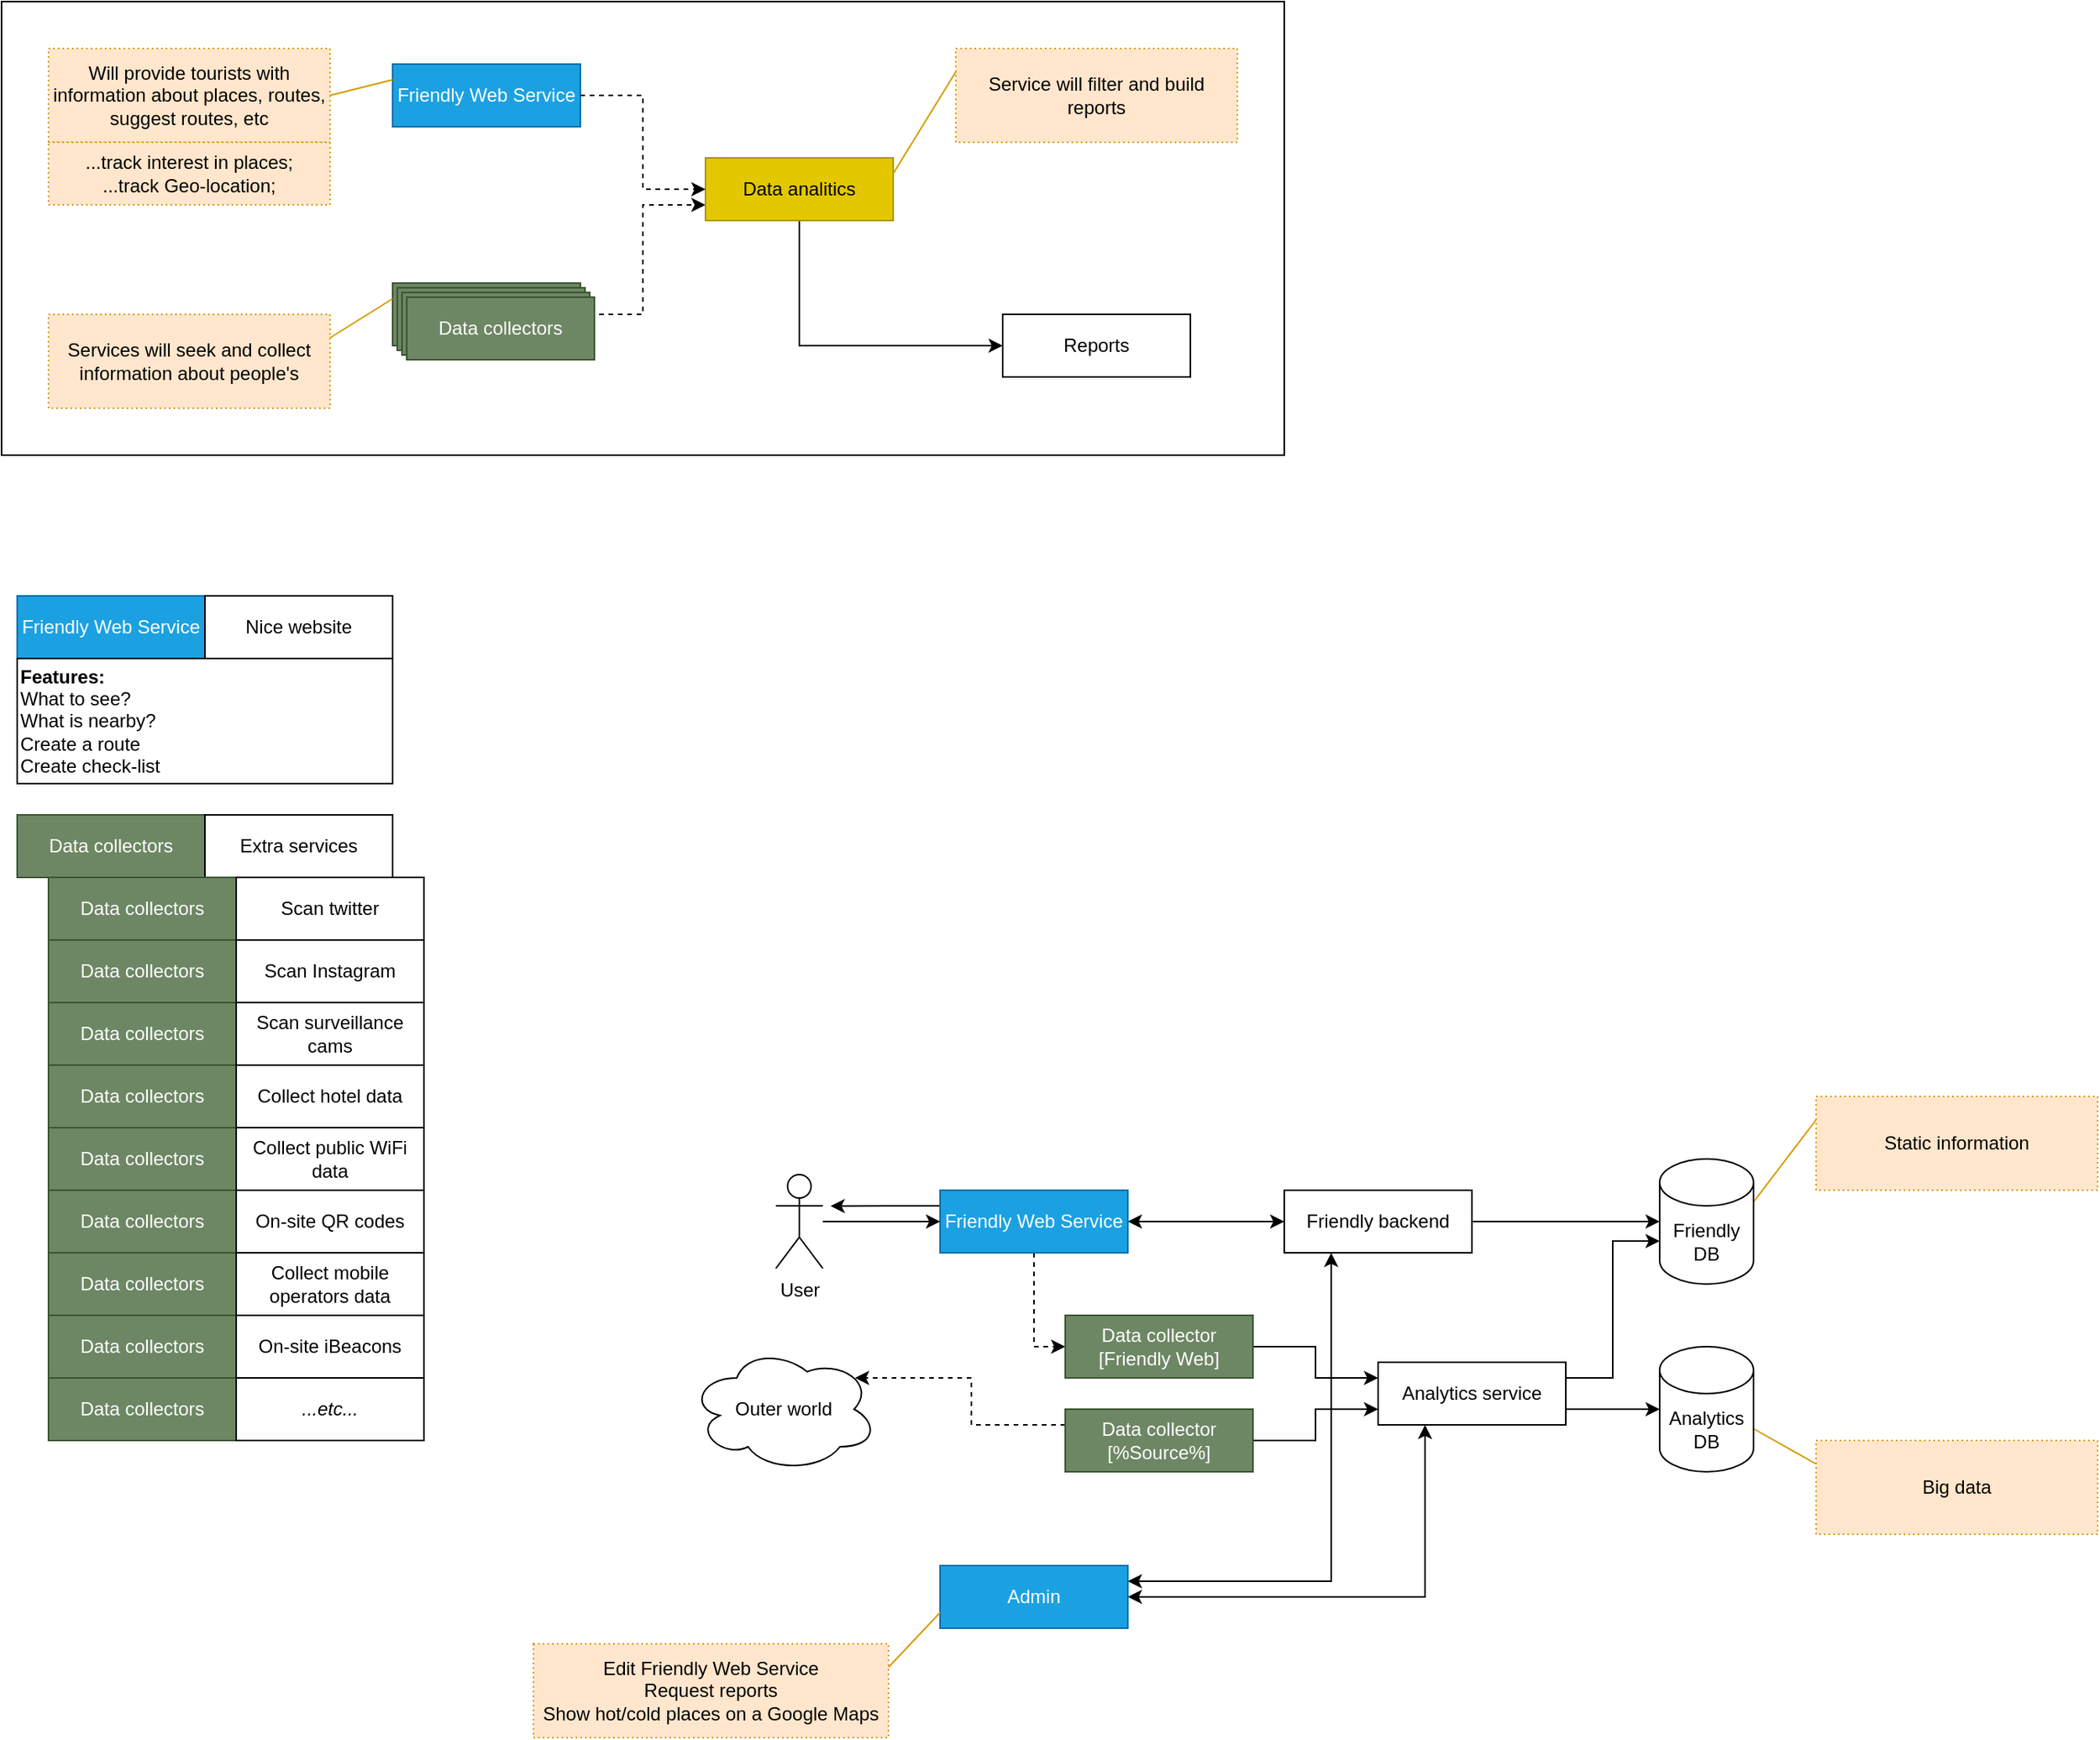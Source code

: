 <mxfile version="21.2.1" type="device">
  <diagram name="Page-1" id="byq_reNjxhK5hD44MmeP">
    <mxGraphModel dx="1877" dy="1699" grid="1" gridSize="10" guides="1" tooltips="1" connect="1" arrows="1" fold="1" page="1" pageScale="1" pageWidth="827" pageHeight="1169" math="0" shadow="0">
      <root>
        <mxCell id="0" />
        <mxCell id="1" parent="0" />
        <mxCell id="Gf0gcHJ9fhxju2sZu1Ag-28" value="" style="rounded=0;whiteSpace=wrap;html=1;fillColor=none;container=0;" parent="1" vertex="1">
          <mxGeometry x="-800" y="-1160" width="820" height="290" as="geometry" />
        </mxCell>
        <mxCell id="Gf0gcHJ9fhxju2sZu1Ag-3" value="Data collectors" style="rounded=0;whiteSpace=wrap;html=1;fillColor=#6d8764;strokeColor=#3A5431;fontColor=#ffffff;container=0;" parent="1" vertex="1">
          <mxGeometry x="-550" y="-980" width="120" height="40" as="geometry" />
        </mxCell>
        <mxCell id="Gf0gcHJ9fhxju2sZu1Ag-1" value="Friendly Web Service " style="rounded=0;whiteSpace=wrap;html=1;fillColor=#1ba1e2;strokeColor=#006EAF;fontColor=#ffffff;container=0;" parent="1" vertex="1">
          <mxGeometry x="-550" y="-1120" width="120" height="40" as="geometry" />
        </mxCell>
        <mxCell id="Gf0gcHJ9fhxju2sZu1Ag-4" value="Data collectors" style="rounded=0;whiteSpace=wrap;html=1;fillColor=#6d8764;strokeColor=#3A5431;fontColor=#ffffff;container=0;" parent="1" vertex="1">
          <mxGeometry x="-547" y="-977" width="120" height="40" as="geometry" />
        </mxCell>
        <mxCell id="Gf0gcHJ9fhxju2sZu1Ag-5" value="Data collectors" style="rounded=0;whiteSpace=wrap;html=1;fillColor=#6d8764;strokeColor=#3A5431;fontColor=#ffffff;container=0;" parent="1" vertex="1">
          <mxGeometry x="-544" y="-974" width="120" height="40" as="geometry" />
        </mxCell>
        <mxCell id="Gf0gcHJ9fhxju2sZu1Ag-10" style="edgeStyle=orthogonalEdgeStyle;rounded=0;orthogonalLoop=1;jettySize=auto;html=1;entryX=0;entryY=0.75;entryDx=0;entryDy=0;dashed=1;" parent="1" source="Gf0gcHJ9fhxju2sZu1Ag-3" target="Gf0gcHJ9fhxju2sZu1Ag-7" edge="1">
          <mxGeometry relative="1" as="geometry" />
        </mxCell>
        <mxCell id="Gf0gcHJ9fhxju2sZu1Ag-6" value="Data collectors" style="rounded=0;whiteSpace=wrap;html=1;fillColor=#6d8764;strokeColor=#3A5431;fontColor=#ffffff;container=0;" parent="1" vertex="1">
          <mxGeometry x="-541" y="-971" width="120" height="40" as="geometry" />
        </mxCell>
        <mxCell id="Gf0gcHJ9fhxju2sZu1Ag-93" style="edgeStyle=orthogonalEdgeStyle;rounded=0;orthogonalLoop=1;jettySize=auto;html=1;exitX=0.5;exitY=1;exitDx=0;exitDy=0;entryX=0;entryY=0.5;entryDx=0;entryDy=0;" parent="1" source="Gf0gcHJ9fhxju2sZu1Ag-7" target="Gf0gcHJ9fhxju2sZu1Ag-92" edge="1">
          <mxGeometry relative="1" as="geometry" />
        </mxCell>
        <mxCell id="Gf0gcHJ9fhxju2sZu1Ag-7" value="Data analitics" style="rounded=0;whiteSpace=wrap;html=1;fillColor=#e3c800;strokeColor=#B09500;fontColor=#000000;container=0;" parent="1" vertex="1">
          <mxGeometry x="-350" y="-1060" width="120" height="40" as="geometry" />
        </mxCell>
        <mxCell id="Gf0gcHJ9fhxju2sZu1Ag-8" style="edgeStyle=orthogonalEdgeStyle;rounded=0;orthogonalLoop=1;jettySize=auto;html=1;exitX=1;exitY=0.5;exitDx=0;exitDy=0;entryX=0;entryY=0.5;entryDx=0;entryDy=0;dashed=1;" parent="1" source="Gf0gcHJ9fhxju2sZu1Ag-1" target="Gf0gcHJ9fhxju2sZu1Ag-7" edge="1">
          <mxGeometry relative="1" as="geometry" />
        </mxCell>
        <mxCell id="Gf0gcHJ9fhxju2sZu1Ag-22" style="rounded=0;orthogonalLoop=1;jettySize=auto;html=1;exitX=1;exitY=0.5;exitDx=0;exitDy=0;entryX=0;entryY=0.25;entryDx=0;entryDy=0;strokeColor=#D79B00;endArrow=none;endFill=0;" parent="1" source="Gf0gcHJ9fhxju2sZu1Ag-20" target="Gf0gcHJ9fhxju2sZu1Ag-1" edge="1">
          <mxGeometry relative="1" as="geometry" />
        </mxCell>
        <mxCell id="Gf0gcHJ9fhxju2sZu1Ag-20" value="Will provide tourists with information about places, routes, suggest routes, etc" style="rounded=0;whiteSpace=wrap;html=1;dashed=1;dashPattern=1 2;fillColor=#ffe6cc;strokeColor=#d79b00;container=0;" parent="1" vertex="1">
          <mxGeometry x="-770" y="-1130" width="180" height="60" as="geometry" />
        </mxCell>
        <mxCell id="Gf0gcHJ9fhxju2sZu1Ag-21" value="&lt;div&gt;...track interest in places;&lt;/div&gt;&lt;div&gt;...track Geo-location;&lt;br&gt; &lt;/div&gt;" style="rounded=0;whiteSpace=wrap;html=1;dashed=1;dashPattern=1 2;fillColor=#ffe6cc;strokeColor=#d79b00;container=0;" parent="1" vertex="1">
          <mxGeometry x="-770" y="-1070" width="180" height="40" as="geometry" />
        </mxCell>
        <mxCell id="Gf0gcHJ9fhxju2sZu1Ag-24" style="rounded=0;orthogonalLoop=1;jettySize=auto;html=1;exitX=1;exitY=0.25;exitDx=0;exitDy=0;entryX=0;entryY=0.25;entryDx=0;entryDy=0;endArrow=none;endFill=0;strokeColor=#D79B00;" parent="1" source="Gf0gcHJ9fhxju2sZu1Ag-23" target="Gf0gcHJ9fhxju2sZu1Ag-3" edge="1">
          <mxGeometry relative="1" as="geometry" />
        </mxCell>
        <mxCell id="Gf0gcHJ9fhxju2sZu1Ag-23" value="Services will seek and collect information about people&#39;s" style="rounded=0;whiteSpace=wrap;html=1;dashed=1;dashPattern=1 2;fillColor=#ffe6cc;strokeColor=#d79b00;container=0;" parent="1" vertex="1">
          <mxGeometry x="-770" y="-960" width="180" height="60" as="geometry" />
        </mxCell>
        <mxCell id="Gf0gcHJ9fhxju2sZu1Ag-25" value="Service will filter and build reports" style="rounded=0;whiteSpace=wrap;html=1;dashed=1;dashPattern=1 2;fillColor=#ffe6cc;strokeColor=#d79b00;container=0;" parent="1" vertex="1">
          <mxGeometry x="-190" y="-1130" width="180" height="60" as="geometry" />
        </mxCell>
        <mxCell id="Gf0gcHJ9fhxju2sZu1Ag-27" style="rounded=0;orthogonalLoop=1;jettySize=auto;html=1;exitX=1;exitY=0.25;exitDx=0;exitDy=0;entryX=0;entryY=0.25;entryDx=0;entryDy=0;endArrow=none;endFill=0;strokeColor=#D79B00;" parent="1" source="Gf0gcHJ9fhxju2sZu1Ag-7" target="Gf0gcHJ9fhxju2sZu1Ag-25" edge="1">
          <mxGeometry relative="1" as="geometry" />
        </mxCell>
        <mxCell id="Gf0gcHJ9fhxju2sZu1Ag-30" value="Friendly Web Service " style="rounded=0;whiteSpace=wrap;html=1;fillColor=#1ba1e2;strokeColor=#006EAF;fontColor=#ffffff;container=0;" parent="1" vertex="1">
          <mxGeometry x="-790" y="-780" width="120" height="40" as="geometry" />
        </mxCell>
        <mxCell id="Gf0gcHJ9fhxju2sZu1Ag-31" value="Nice website" style="rounded=0;whiteSpace=wrap;html=1;" parent="1" vertex="1">
          <mxGeometry x="-670" y="-780" width="120" height="40" as="geometry" />
        </mxCell>
        <mxCell id="Gf0gcHJ9fhxju2sZu1Ag-32" value="&lt;div align=&quot;left&quot;&gt;&lt;b&gt;Features:&lt;/b&gt;&lt;/div&gt;&lt;div align=&quot;left&quot;&gt;What to see?&lt;/div&gt;&lt;div align=&quot;left&quot;&gt;What is nearby?&lt;/div&gt;&lt;div align=&quot;left&quot;&gt;Create a route&lt;br&gt;&lt;/div&gt;&lt;div align=&quot;left&quot;&gt;Create check-list &lt;br&gt;&lt;/div&gt;" style="rounded=0;whiteSpace=wrap;html=1;align=left;" parent="1" vertex="1">
          <mxGeometry x="-790" y="-740" width="240" height="80" as="geometry" />
        </mxCell>
        <mxCell id="Gf0gcHJ9fhxju2sZu1Ag-33" value="Data collectors" style="rounded=0;whiteSpace=wrap;html=1;fillColor=#6d8764;strokeColor=#3A5431;fontColor=#ffffff;container=0;" parent="1" vertex="1">
          <mxGeometry x="-790" y="-640" width="120" height="40" as="geometry" />
        </mxCell>
        <mxCell id="Gf0gcHJ9fhxju2sZu1Ag-34" value="Extra services" style="rounded=0;whiteSpace=wrap;html=1;" parent="1" vertex="1">
          <mxGeometry x="-670" y="-640" width="120" height="40" as="geometry" />
        </mxCell>
        <mxCell id="Gf0gcHJ9fhxju2sZu1Ag-36" value="Data collectors" style="rounded=0;whiteSpace=wrap;html=1;fillColor=#6d8764;strokeColor=#3A5431;fontColor=#ffffff;container=0;" parent="1" vertex="1">
          <mxGeometry x="-770" y="-600" width="120" height="40" as="geometry" />
        </mxCell>
        <mxCell id="Gf0gcHJ9fhxju2sZu1Ag-37" value="Scan twitter" style="rounded=0;whiteSpace=wrap;html=1;" parent="1" vertex="1">
          <mxGeometry x="-650" y="-600" width="120" height="40" as="geometry" />
        </mxCell>
        <mxCell id="Gf0gcHJ9fhxju2sZu1Ag-41" value="Data collectors" style="rounded=0;whiteSpace=wrap;html=1;fillColor=#6d8764;strokeColor=#3A5431;fontColor=#ffffff;container=0;" parent="1" vertex="1">
          <mxGeometry x="-770" y="-560" width="120" height="40" as="geometry" />
        </mxCell>
        <mxCell id="Gf0gcHJ9fhxju2sZu1Ag-42" value="Scan Instagram" style="rounded=0;whiteSpace=wrap;html=1;" parent="1" vertex="1">
          <mxGeometry x="-650" y="-560" width="120" height="40" as="geometry" />
        </mxCell>
        <mxCell id="Gf0gcHJ9fhxju2sZu1Ag-43" value="Data collectors" style="rounded=0;whiteSpace=wrap;html=1;fillColor=#6d8764;strokeColor=#3A5431;fontColor=#ffffff;container=0;" parent="1" vertex="1">
          <mxGeometry x="-770" y="-520" width="120" height="40" as="geometry" />
        </mxCell>
        <mxCell id="Gf0gcHJ9fhxju2sZu1Ag-44" value="Scan surveillance cams" style="rounded=0;whiteSpace=wrap;html=1;" parent="1" vertex="1">
          <mxGeometry x="-650" y="-520" width="120" height="40" as="geometry" />
        </mxCell>
        <mxCell id="Gf0gcHJ9fhxju2sZu1Ag-45" value="Data collectors" style="rounded=0;whiteSpace=wrap;html=1;fillColor=#6d8764;strokeColor=#3A5431;fontColor=#ffffff;container=0;" parent="1" vertex="1">
          <mxGeometry x="-770" y="-480" width="120" height="40" as="geometry" />
        </mxCell>
        <mxCell id="Gf0gcHJ9fhxju2sZu1Ag-46" value="Collect hotel data" style="rounded=0;whiteSpace=wrap;html=1;" parent="1" vertex="1">
          <mxGeometry x="-650" y="-480" width="120" height="40" as="geometry" />
        </mxCell>
        <mxCell id="Gf0gcHJ9fhxju2sZu1Ag-47" value="Data collectors" style="rounded=0;whiteSpace=wrap;html=1;fillColor=#6d8764;strokeColor=#3A5431;fontColor=#ffffff;container=0;" parent="1" vertex="1">
          <mxGeometry x="-770" y="-440" width="120" height="40" as="geometry" />
        </mxCell>
        <mxCell id="Gf0gcHJ9fhxju2sZu1Ag-48" value="Collect public WiFi data" style="rounded=0;whiteSpace=wrap;html=1;" parent="1" vertex="1">
          <mxGeometry x="-650" y="-440" width="120" height="40" as="geometry" />
        </mxCell>
        <mxCell id="Gf0gcHJ9fhxju2sZu1Ag-54" value="Data collectors" style="rounded=0;whiteSpace=wrap;html=1;fillColor=#6d8764;strokeColor=#3A5431;fontColor=#ffffff;container=0;" parent="1" vertex="1">
          <mxGeometry x="-770" y="-280" width="120" height="40" as="geometry" />
        </mxCell>
        <mxCell id="Gf0gcHJ9fhxju2sZu1Ag-55" value="&lt;i&gt;...etc...&lt;/i&gt;" style="rounded=0;whiteSpace=wrap;html=1;" parent="1" vertex="1">
          <mxGeometry x="-650" y="-280" width="120" height="40" as="geometry" />
        </mxCell>
        <mxCell id="Gf0gcHJ9fhxju2sZu1Ag-58" style="edgeStyle=orthogonalEdgeStyle;rounded=0;orthogonalLoop=1;jettySize=auto;html=1;exitX=0.5;exitY=1;exitDx=0;exitDy=0;entryX=0;entryY=0.5;entryDx=0;entryDy=0;dashed=1;" parent="1" source="Gf0gcHJ9fhxju2sZu1Ag-56" target="Gf0gcHJ9fhxju2sZu1Ag-57" edge="1">
          <mxGeometry relative="1" as="geometry" />
        </mxCell>
        <mxCell id="Gf0gcHJ9fhxju2sZu1Ag-74" style="edgeStyle=orthogonalEdgeStyle;rounded=0;orthogonalLoop=1;jettySize=auto;html=1;exitX=0;exitY=0.25;exitDx=0;exitDy=0;" parent="1" source="Gf0gcHJ9fhxju2sZu1Ag-56" edge="1">
          <mxGeometry relative="1" as="geometry">
            <mxPoint x="-270" y="-389.889" as="targetPoint" />
          </mxGeometry>
        </mxCell>
        <mxCell id="Gf0gcHJ9fhxju2sZu1Ag-79" style="edgeStyle=orthogonalEdgeStyle;rounded=0;orthogonalLoop=1;jettySize=auto;html=1;exitX=1;exitY=0.5;exitDx=0;exitDy=0;entryX=0;entryY=0.5;entryDx=0;entryDy=0;startArrow=classic;startFill=1;" parent="1" source="Gf0gcHJ9fhxju2sZu1Ag-56" target="Gf0gcHJ9fhxju2sZu1Ag-60" edge="1">
          <mxGeometry relative="1" as="geometry" />
        </mxCell>
        <mxCell id="Gf0gcHJ9fhxju2sZu1Ag-56" value="Friendly Web Service " style="rounded=0;whiteSpace=wrap;html=1;fillColor=#1ba1e2;strokeColor=#006EAF;fontColor=#ffffff;container=0;" parent="1" vertex="1">
          <mxGeometry x="-200" y="-400" width="120" height="40" as="geometry" />
        </mxCell>
        <mxCell id="Gf0gcHJ9fhxju2sZu1Ag-80" style="edgeStyle=orthogonalEdgeStyle;rounded=0;orthogonalLoop=1;jettySize=auto;html=1;exitX=1;exitY=0.5;exitDx=0;exitDy=0;entryX=0;entryY=0.25;entryDx=0;entryDy=0;" parent="1" source="Gf0gcHJ9fhxju2sZu1Ag-57" target="Gf0gcHJ9fhxju2sZu1Ag-62" edge="1">
          <mxGeometry relative="1" as="geometry" />
        </mxCell>
        <mxCell id="Gf0gcHJ9fhxju2sZu1Ag-57" value="&lt;div&gt;Data collector&lt;/div&gt;&lt;div&gt;[Friendly Web]&lt;br&gt;&lt;/div&gt;" style="rounded=0;whiteSpace=wrap;html=1;fillColor=#6d8764;strokeColor=#3A5431;fontColor=#ffffff;container=0;" parent="1" vertex="1">
          <mxGeometry x="-120" y="-320" width="120" height="40" as="geometry" />
        </mxCell>
        <mxCell id="Gf0gcHJ9fhxju2sZu1Ag-84" style="edgeStyle=orthogonalEdgeStyle;rounded=0;orthogonalLoop=1;jettySize=auto;html=1;exitX=1;exitY=0.5;exitDx=0;exitDy=0;entryX=0;entryY=0.5;entryDx=0;entryDy=0;entryPerimeter=0;" parent="1" source="Gf0gcHJ9fhxju2sZu1Ag-60" target="Gf0gcHJ9fhxju2sZu1Ag-83" edge="1">
          <mxGeometry relative="1" as="geometry" />
        </mxCell>
        <mxCell id="Gf0gcHJ9fhxju2sZu1Ag-60" value="Friendly backend" style="rounded=0;whiteSpace=wrap;html=1;" parent="1" vertex="1">
          <mxGeometry x="20" y="-400" width="120" height="40" as="geometry" />
        </mxCell>
        <mxCell id="Gf0gcHJ9fhxju2sZu1Ag-87" style="edgeStyle=orthogonalEdgeStyle;rounded=0;orthogonalLoop=1;jettySize=auto;html=1;exitX=1;exitY=0.75;exitDx=0;exitDy=0;entryX=0;entryY=0.5;entryDx=0;entryDy=0;entryPerimeter=0;" parent="1" source="Gf0gcHJ9fhxju2sZu1Ag-62" target="Gf0gcHJ9fhxju2sZu1Ag-85" edge="1">
          <mxGeometry relative="1" as="geometry" />
        </mxCell>
        <mxCell id="Gf0gcHJ9fhxju2sZu1Ag-88" style="edgeStyle=orthogonalEdgeStyle;rounded=0;orthogonalLoop=1;jettySize=auto;html=1;exitX=1;exitY=0.25;exitDx=0;exitDy=0;entryX=0;entryY=0;entryDx=0;entryDy=52.5;entryPerimeter=0;" parent="1" source="Gf0gcHJ9fhxju2sZu1Ag-62" target="Gf0gcHJ9fhxju2sZu1Ag-83" edge="1">
          <mxGeometry relative="1" as="geometry" />
        </mxCell>
        <mxCell id="Gf0gcHJ9fhxju2sZu1Ag-62" value="Analytics service" style="rounded=0;whiteSpace=wrap;html=1;" parent="1" vertex="1">
          <mxGeometry x="80" y="-290" width="120" height="40" as="geometry" />
        </mxCell>
        <mxCell id="Gf0gcHJ9fhxju2sZu1Ag-70" style="edgeStyle=orthogonalEdgeStyle;rounded=0;orthogonalLoop=1;jettySize=auto;html=1;exitX=0;exitY=0.25;exitDx=0;exitDy=0;entryX=0.88;entryY=0.25;entryDx=0;entryDy=0;entryPerimeter=0;dashed=1;" parent="1" source="Gf0gcHJ9fhxju2sZu1Ag-66" target="Gf0gcHJ9fhxju2sZu1Ag-69" edge="1">
          <mxGeometry relative="1" as="geometry" />
        </mxCell>
        <mxCell id="Gf0gcHJ9fhxju2sZu1Ag-81" style="edgeStyle=orthogonalEdgeStyle;rounded=0;orthogonalLoop=1;jettySize=auto;html=1;entryX=0;entryY=0.75;entryDx=0;entryDy=0;" parent="1" source="Gf0gcHJ9fhxju2sZu1Ag-66" target="Gf0gcHJ9fhxju2sZu1Ag-62" edge="1">
          <mxGeometry relative="1" as="geometry" />
        </mxCell>
        <mxCell id="Gf0gcHJ9fhxju2sZu1Ag-66" value="&lt;div&gt;Data collector&lt;/div&gt;&lt;div&gt;[%Source%]&lt;/div&gt;" style="rounded=0;whiteSpace=wrap;html=1;fillColor=#6d8764;strokeColor=#3A5431;fontColor=#ffffff;container=0;" parent="1" vertex="1">
          <mxGeometry x="-120" y="-260" width="120" height="40" as="geometry" />
        </mxCell>
        <mxCell id="Gf0gcHJ9fhxju2sZu1Ag-69" value="Outer world" style="ellipse;shape=cloud;whiteSpace=wrap;html=1;" parent="1" vertex="1">
          <mxGeometry x="-360" y="-300" width="120" height="80" as="geometry" />
        </mxCell>
        <mxCell id="Gf0gcHJ9fhxju2sZu1Ag-75" style="edgeStyle=orthogonalEdgeStyle;rounded=0;orthogonalLoop=1;jettySize=auto;html=1;entryX=0;entryY=0.5;entryDx=0;entryDy=0;" parent="1" source="Gf0gcHJ9fhxju2sZu1Ag-71" target="Gf0gcHJ9fhxju2sZu1Ag-56" edge="1">
          <mxGeometry relative="1" as="geometry" />
        </mxCell>
        <mxCell id="Gf0gcHJ9fhxju2sZu1Ag-71" value="User" style="shape=umlActor;verticalLabelPosition=bottom;verticalAlign=top;html=1;outlineConnect=0;" parent="1" vertex="1">
          <mxGeometry x="-305" y="-410" width="30" height="60" as="geometry" />
        </mxCell>
        <mxCell id="Gf0gcHJ9fhxju2sZu1Ag-77" style="edgeStyle=orthogonalEdgeStyle;rounded=0;orthogonalLoop=1;jettySize=auto;html=1;exitX=1;exitY=0.25;exitDx=0;exitDy=0;entryX=0.25;entryY=1;entryDx=0;entryDy=0;startArrow=classic;startFill=1;" parent="1" source="Gf0gcHJ9fhxju2sZu1Ag-76" target="Gf0gcHJ9fhxju2sZu1Ag-60" edge="1">
          <mxGeometry relative="1" as="geometry" />
        </mxCell>
        <mxCell id="Gf0gcHJ9fhxju2sZu1Ag-82" style="edgeStyle=orthogonalEdgeStyle;rounded=0;orthogonalLoop=1;jettySize=auto;html=1;exitX=1;exitY=0.5;exitDx=0;exitDy=0;entryX=0.25;entryY=1;entryDx=0;entryDy=0;startArrow=classic;startFill=1;" parent="1" source="Gf0gcHJ9fhxju2sZu1Ag-76" target="Gf0gcHJ9fhxju2sZu1Ag-62" edge="1">
          <mxGeometry relative="1" as="geometry" />
        </mxCell>
        <mxCell id="Gf0gcHJ9fhxju2sZu1Ag-76" value="Admin" style="rounded=0;whiteSpace=wrap;html=1;fillColor=#1ba1e2;strokeColor=#006EAF;fontColor=#ffffff;container=0;" parent="1" vertex="1">
          <mxGeometry x="-200" y="-160" width="120" height="40" as="geometry" />
        </mxCell>
        <mxCell id="Wao2HetKtzQEDg0cU-dO-4" style="rounded=0;orthogonalLoop=1;jettySize=auto;html=1;exitX=1;exitY=0;exitDx=0;exitDy=27.5;exitPerimeter=0;entryX=0;entryY=0.25;entryDx=0;entryDy=0;endArrow=none;endFill=0;strokeColor=#D79B00;" edge="1" parent="1" source="Gf0gcHJ9fhxju2sZu1Ag-83" target="Wao2HetKtzQEDg0cU-dO-3">
          <mxGeometry relative="1" as="geometry" />
        </mxCell>
        <mxCell id="Gf0gcHJ9fhxju2sZu1Ag-83" value="&lt;div&gt;Friendly&lt;/div&gt;&lt;div&gt;DB&lt;br&gt;&lt;/div&gt;" style="shape=cylinder3;whiteSpace=wrap;html=1;boundedLbl=1;backgroundOutline=1;size=15;" parent="1" vertex="1">
          <mxGeometry x="260" y="-420" width="60" height="80" as="geometry" />
        </mxCell>
        <mxCell id="Wao2HetKtzQEDg0cU-dO-2" style="rounded=0;orthogonalLoop=1;jettySize=auto;html=1;exitX=1;exitY=0;exitDx=0;exitDy=52.5;exitPerimeter=0;entryX=0;entryY=0.25;entryDx=0;entryDy=0;endArrow=none;endFill=0;strokeColor=#D79B00;" edge="1" parent="1" source="Gf0gcHJ9fhxju2sZu1Ag-85" target="Wao2HetKtzQEDg0cU-dO-1">
          <mxGeometry relative="1" as="geometry" />
        </mxCell>
        <mxCell id="Gf0gcHJ9fhxju2sZu1Ag-85" value="&lt;div&gt;Analytics&lt;/div&gt;&lt;div&gt;DB&lt;br&gt; &lt;/div&gt;" style="shape=cylinder3;whiteSpace=wrap;html=1;boundedLbl=1;backgroundOutline=1;size=15;" parent="1" vertex="1">
          <mxGeometry x="260" y="-300" width="60" height="80" as="geometry" />
        </mxCell>
        <mxCell id="Gf0gcHJ9fhxju2sZu1Ag-90" style="rounded=0;orthogonalLoop=1;jettySize=auto;html=1;exitX=1;exitY=0.25;exitDx=0;exitDy=0;entryX=0;entryY=0.75;entryDx=0;entryDy=0;strokeColor=#D79B00;endArrow=none;endFill=0;" parent="1" source="Gf0gcHJ9fhxju2sZu1Ag-89" target="Gf0gcHJ9fhxju2sZu1Ag-76" edge="1">
          <mxGeometry relative="1" as="geometry" />
        </mxCell>
        <mxCell id="Gf0gcHJ9fhxju2sZu1Ag-89" value="&lt;div&gt;Edit Friendly Web Service&lt;/div&gt;&lt;div&gt;Request reports&lt;/div&gt;&lt;div&gt;Show hot/cold places on a Google Maps&lt;br&gt;&lt;/div&gt;" style="rounded=0;whiteSpace=wrap;html=1;dashed=1;dashPattern=1 2;fillColor=#ffe6cc;strokeColor=#d79b00;container=0;" parent="1" vertex="1">
          <mxGeometry x="-460" y="-110" width="227" height="60" as="geometry" />
        </mxCell>
        <mxCell id="Gf0gcHJ9fhxju2sZu1Ag-92" value="Reports" style="rounded=0;whiteSpace=wrap;html=1;" parent="1" vertex="1">
          <mxGeometry x="-160" y="-960" width="120" height="40" as="geometry" />
        </mxCell>
        <mxCell id="Wao2HetKtzQEDg0cU-dO-1" value="Big data" style="rounded=0;whiteSpace=wrap;html=1;dashed=1;dashPattern=1 2;fillColor=#ffe6cc;strokeColor=#d79b00;container=0;" vertex="1" parent="1">
          <mxGeometry x="360" y="-240" width="180" height="60" as="geometry" />
        </mxCell>
        <mxCell id="Wao2HetKtzQEDg0cU-dO-3" value="Static information" style="rounded=0;whiteSpace=wrap;html=1;dashed=1;dashPattern=1 2;fillColor=#ffe6cc;strokeColor=#d79b00;container=0;" vertex="1" parent="1">
          <mxGeometry x="360" y="-460" width="180" height="60" as="geometry" />
        </mxCell>
        <mxCell id="Wao2HetKtzQEDg0cU-dO-5" value="Data collectors" style="rounded=0;whiteSpace=wrap;html=1;fillColor=#6d8764;strokeColor=#3A5431;fontColor=#ffffff;container=0;" vertex="1" parent="1">
          <mxGeometry x="-770" y="-400" width="120" height="40" as="geometry" />
        </mxCell>
        <mxCell id="Wao2HetKtzQEDg0cU-dO-6" value="On-site QR codes" style="rounded=0;whiteSpace=wrap;html=1;" vertex="1" parent="1">
          <mxGeometry x="-650" y="-400" width="120" height="40" as="geometry" />
        </mxCell>
        <mxCell id="Wao2HetKtzQEDg0cU-dO-7" value="Data collectors" style="rounded=0;whiteSpace=wrap;html=1;fillColor=#6d8764;strokeColor=#3A5431;fontColor=#ffffff;container=0;" vertex="1" parent="1">
          <mxGeometry x="-770" y="-360" width="120" height="40" as="geometry" />
        </mxCell>
        <mxCell id="Wao2HetKtzQEDg0cU-dO-8" value="Collect mobile operators data" style="rounded=0;whiteSpace=wrap;html=1;" vertex="1" parent="1">
          <mxGeometry x="-650" y="-360" width="120" height="40" as="geometry" />
        </mxCell>
        <mxCell id="Wao2HetKtzQEDg0cU-dO-9" value="Data collectors" style="rounded=0;whiteSpace=wrap;html=1;fillColor=#6d8764;strokeColor=#3A5431;fontColor=#ffffff;container=0;" vertex="1" parent="1">
          <mxGeometry x="-770" y="-320" width="120" height="40" as="geometry" />
        </mxCell>
        <mxCell id="Wao2HetKtzQEDg0cU-dO-10" value="On-site iBeacons " style="rounded=0;whiteSpace=wrap;html=1;" vertex="1" parent="1">
          <mxGeometry x="-650" y="-320" width="120" height="40" as="geometry" />
        </mxCell>
      </root>
    </mxGraphModel>
  </diagram>
</mxfile>
